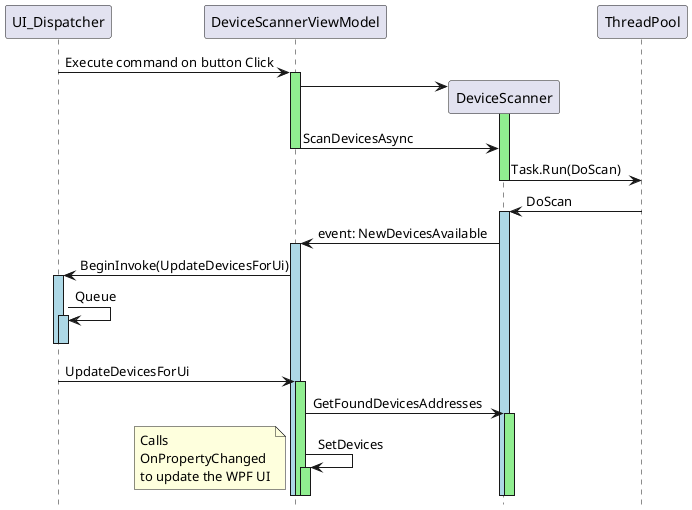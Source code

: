 @startuml Exercise Fix1

hide circle
hide footbox
'skinparam monochrome true


UI_Dispatcher -> DeviceScannerViewModel ++ #LightGreen : Execute command on button Click

create DeviceScanner
DeviceScannerViewModel -> DeviceScanner ++ #LightGreen

DeviceScannerViewModel -> DeviceScanner  -- : ScanDevicesAsync

DeviceScanner  -> ThreadPool -- :   Task.Run(DoScan)

ThreadPool -> DeviceScanner ++ #LightBlue : DoScan

DeviceScanner -> DeviceScannerViewModel ++ #LightBlue: event: NewDevicesAvailable

DeviceScannerViewModel -> UI_Dispatcher ++ #LightBlue :  BeginInvoke(UpdateDevicesForUi)

UI_Dispatcher -> UI_Dispatcher  ++ #LightBlue : Queue
deactivate UI_Dispatcher
deactivate UI_Dispatcher


UI_Dispatcher -> DeviceScannerViewModel ++ #LightGreen : UpdateDevicesForUi

DeviceScannerViewModel -> DeviceScanner ++ #LightGreen : GetFoundDevicesAddresses

DeviceScannerViewModel -> DeviceScannerViewModel ++ #LightGreen : SetDevices

note left : Calls \nOnPropertyChanged \nto update the WPF UI

@enduml